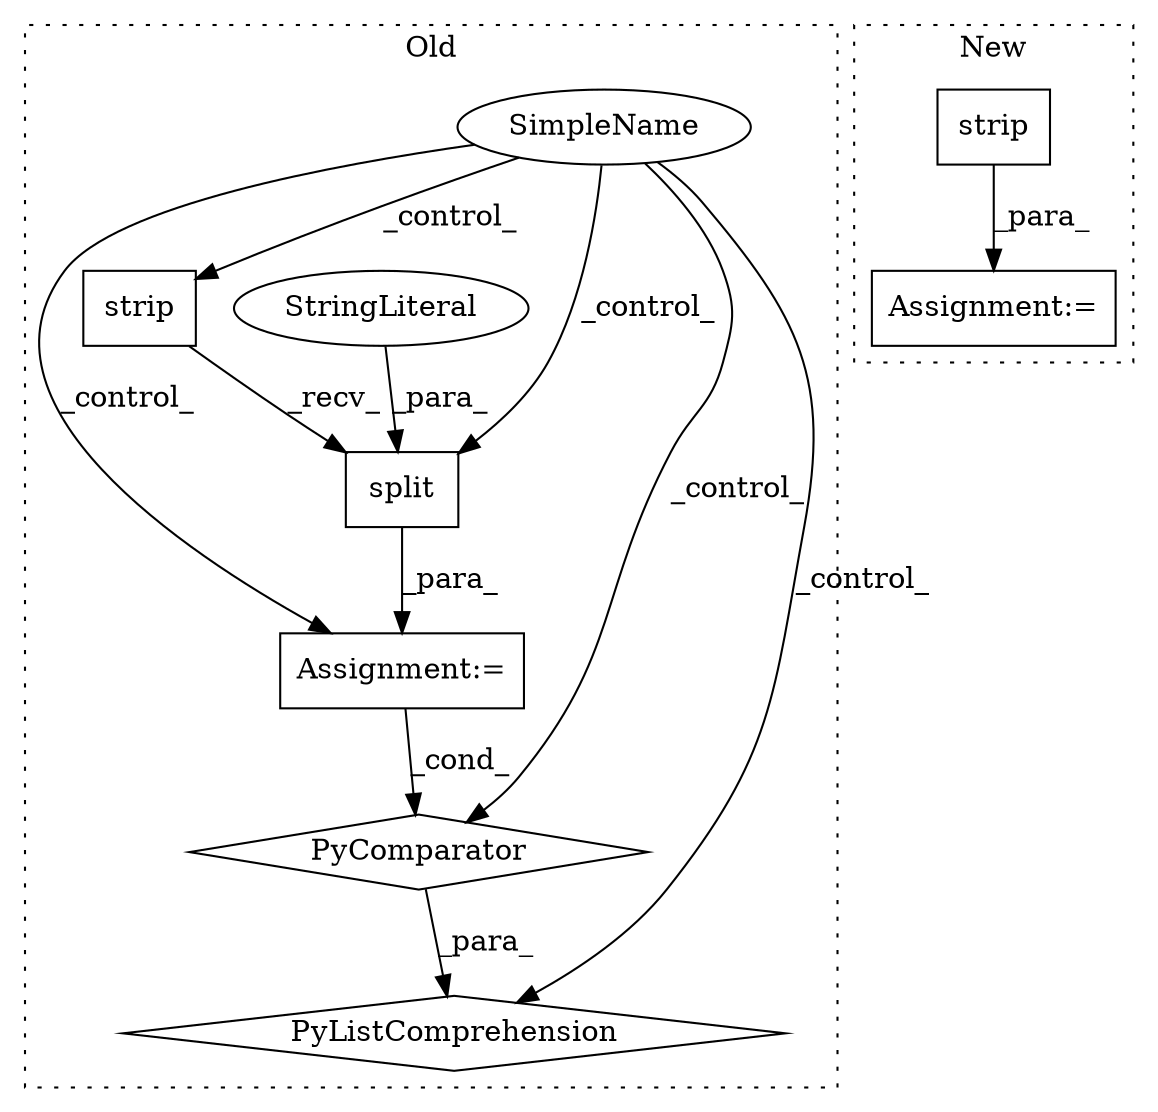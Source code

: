 digraph G {
subgraph cluster0 {
1 [label="split" a="32" s="900,910" l="6,1" shape="box"];
3 [label="StringLiteral" a="45" s="906" l="4" shape="ellipse"];
5 [label="Assignment:=" a="7" s="854" l="66" shape="box"];
6 [label="SimpleName" a="42" s="" l="" shape="ellipse"];
7 [label="strip" a="32" s="892" l="7" shape="box"];
8 [label="PyListComprehension" a="109" s="747" l="181" shape="diamond"];
9 [label="PyComparator" a="113" s="854" l="66" shape="diamond"];
label = "Old";
style="dotted";
}
subgraph cluster1 {
2 [label="strip" a="32" s="492" l="7" shape="box"];
4 [label="Assignment:=" a="7" s="474" l="1" shape="box"];
label = "New";
style="dotted";
}
1 -> 5 [label="_para_"];
2 -> 4 [label="_para_"];
3 -> 1 [label="_para_"];
5 -> 9 [label="_cond_"];
6 -> 9 [label="_control_"];
6 -> 5 [label="_control_"];
6 -> 7 [label="_control_"];
6 -> 8 [label="_control_"];
6 -> 1 [label="_control_"];
7 -> 1 [label="_recv_"];
9 -> 8 [label="_para_"];
}